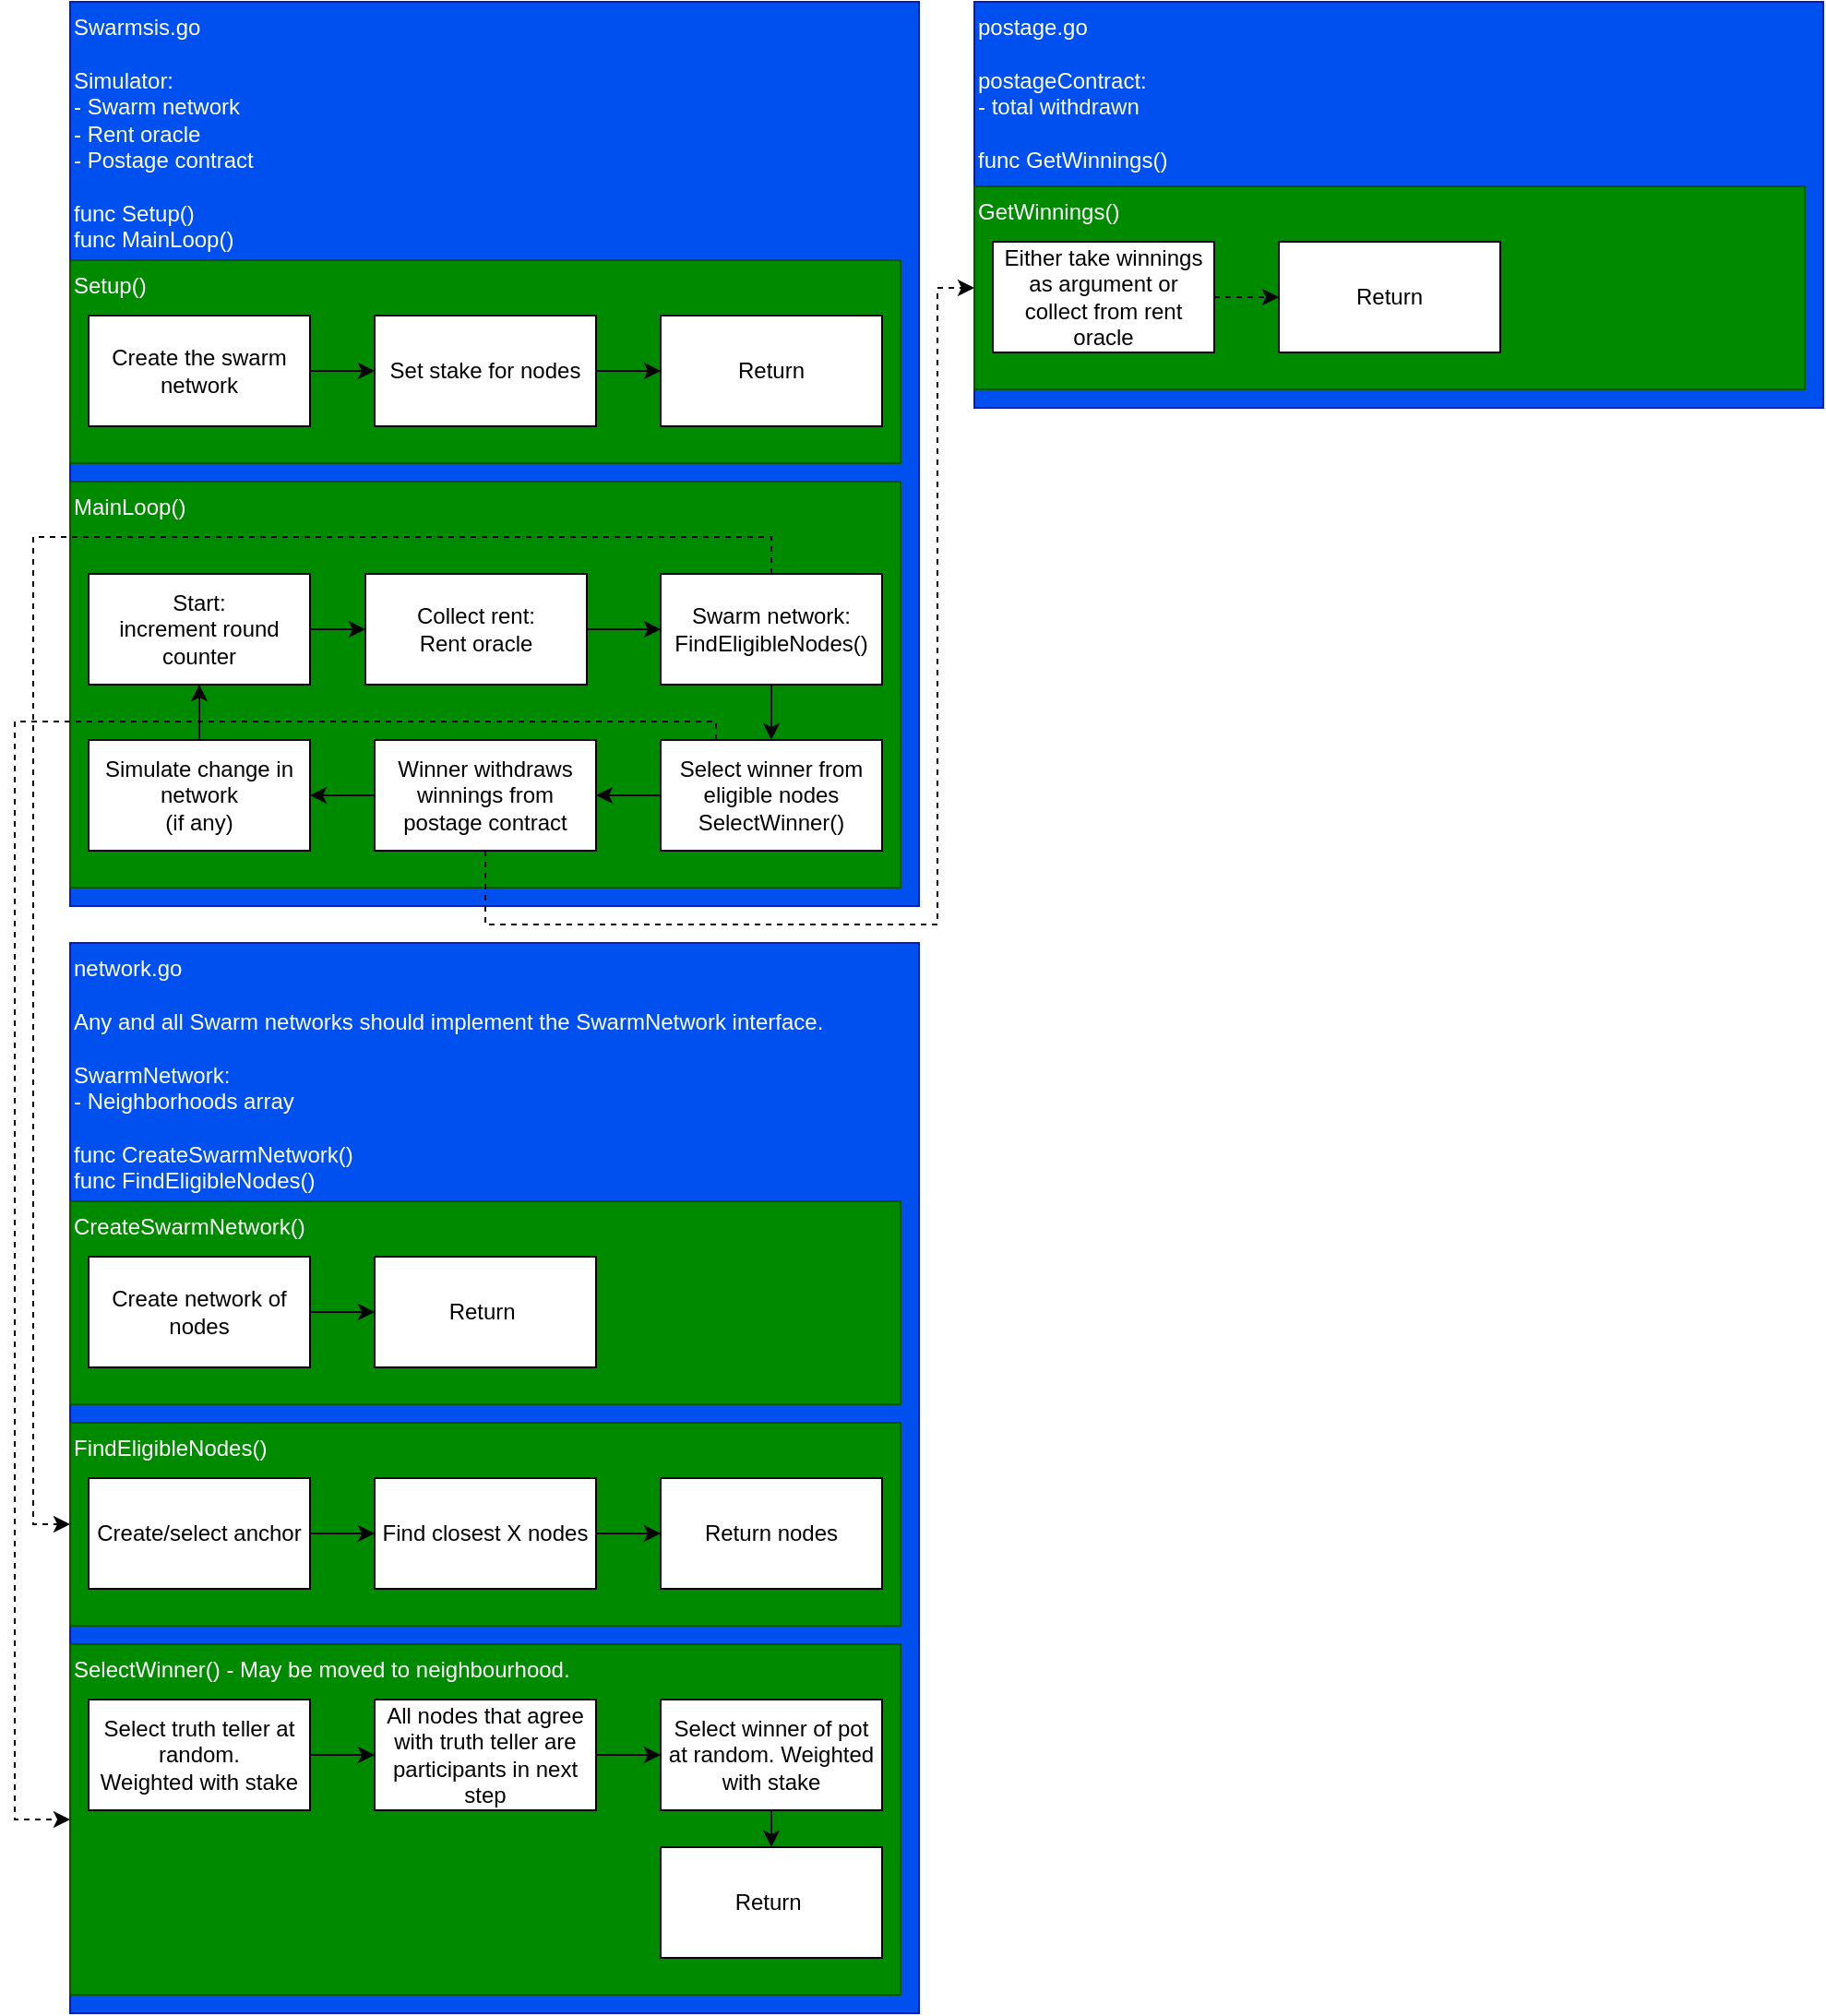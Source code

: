 <mxfile>
    <diagram name="Page-1" id="PCqSJft2M_E2PtgNGhh5">
        <mxGraphModel dx="2256" dy="925" grid="1" gridSize="10" guides="1" tooltips="1" connect="1" arrows="1" fold="1" page="0" pageScale="1" pageWidth="827" pageHeight="1169" math="0" shadow="0">
            <root>
                <mxCell id="0"/>
                <mxCell id="1" parent="0"/>
                <mxCell id="YvxtPsneD11ycbijbJrB-3" value="Swarmsis.go&lt;br&gt;&lt;br&gt;Simulator:&lt;br&gt;&lt;span style=&quot;&quot;&gt;&#9;&lt;/span&gt;- Swarm network&lt;br&gt;&lt;span style=&quot;&quot;&gt;&#9;&lt;/span&gt;- Rent oracle&lt;br&gt;- Postage contract&lt;br&gt;&lt;br&gt;func Setup()&lt;br style=&quot;border-color: var(--border-color);&quot;&gt;func MainLoop()" style="rounded=0;whiteSpace=wrap;html=1;align=left;verticalAlign=top;fillColor=#0050ef;strokeColor=#001DBC;fontColor=#ffffff;" parent="1" vertex="1">
                    <mxGeometry y="200" width="460" height="490" as="geometry"/>
                </mxCell>
                <mxCell id="YvxtPsneD11ycbijbJrB-6" value="MainLoop()&lt;br&gt;" style="rounded=0;whiteSpace=wrap;html=1;fillColor=#008a00;strokeColor=#005700;align=left;verticalAlign=top;fontColor=#ffffff;" parent="1" vertex="1">
                    <mxGeometry y="460" width="450" height="220" as="geometry"/>
                </mxCell>
                <mxCell id="YvxtPsneD11ycbijbJrB-39" style="edgeStyle=orthogonalEdgeStyle;rounded=0;orthogonalLoop=1;jettySize=auto;html=1;exitX=1;exitY=0.5;exitDx=0;exitDy=0;" parent="1" source="YvxtPsneD11ycbijbJrB-7" target="YvxtPsneD11ycbijbJrB-38" edge="1">
                    <mxGeometry relative="1" as="geometry"/>
                </mxCell>
                <mxCell id="YvxtPsneD11ycbijbJrB-7" value="Start:&lt;br&gt;increment round counter" style="rounded=0;whiteSpace=wrap;html=1;" parent="1" vertex="1">
                    <mxGeometry x="10" y="510" width="120" height="60" as="geometry"/>
                </mxCell>
                <mxCell id="YvxtPsneD11ycbijbJrB-8" value="Setup()" style="rounded=0;whiteSpace=wrap;html=1;fillColor=#008a00;strokeColor=#005700;align=left;verticalAlign=top;fontColor=#ffffff;" parent="1" vertex="1">
                    <mxGeometry y="340" width="450" height="110" as="geometry"/>
                </mxCell>
                <mxCell id="YvxtPsneD11ycbijbJrB-48" style="edgeStyle=orthogonalEdgeStyle;rounded=0;orthogonalLoop=1;jettySize=auto;html=1;exitX=1;exitY=0.5;exitDx=0;exitDy=0;" parent="1" source="YvxtPsneD11ycbijbJrB-9" target="YvxtPsneD11ycbijbJrB-47" edge="1">
                    <mxGeometry relative="1" as="geometry"/>
                </mxCell>
                <mxCell id="YvxtPsneD11ycbijbJrB-9" value="Create the swarm network" style="rounded=0;whiteSpace=wrap;html=1;" parent="1" vertex="1">
                    <mxGeometry x="10" y="370" width="120" height="60" as="geometry"/>
                </mxCell>
                <mxCell id="YvxtPsneD11ycbijbJrB-11" value="Return" style="rounded=0;whiteSpace=wrap;html=1;" parent="1" vertex="1">
                    <mxGeometry x="320" y="370" width="120" height="60" as="geometry"/>
                </mxCell>
                <mxCell id="YvxtPsneD11ycbijbJrB-41" style="edgeStyle=orthogonalEdgeStyle;rounded=0;orthogonalLoop=1;jettySize=auto;html=1;exitX=0.5;exitY=1;exitDx=0;exitDy=0;" parent="1" source="YvxtPsneD11ycbijbJrB-14" target="YvxtPsneD11ycbijbJrB-15" edge="1">
                    <mxGeometry relative="1" as="geometry"/>
                </mxCell>
                <mxCell id="YvxtPsneD11ycbijbJrB-14" value="Swarm network:&lt;br&gt;FindEligibleNodes()" style="rounded=0;whiteSpace=wrap;html=1;" parent="1" vertex="1">
                    <mxGeometry x="320" y="510" width="120" height="60" as="geometry"/>
                </mxCell>
                <mxCell id="YvxtPsneD11ycbijbJrB-32" style="edgeStyle=orthogonalEdgeStyle;rounded=0;orthogonalLoop=1;jettySize=auto;html=1;exitX=0;exitY=0.5;exitDx=0;exitDy=0;" parent="1" source="YvxtPsneD11ycbijbJrB-15" target="YvxtPsneD11ycbijbJrB-31" edge="1">
                    <mxGeometry relative="1" as="geometry"/>
                </mxCell>
                <mxCell id="YvxtPsneD11ycbijbJrB-15" value="Select winner from eligible nodes&lt;br&gt;SelectWinner()" style="rounded=0;whiteSpace=wrap;html=1;" parent="1" vertex="1">
                    <mxGeometry x="320" y="600" width="120" height="60" as="geometry"/>
                </mxCell>
                <mxCell id="YvxtPsneD11ycbijbJrB-18" value="network.go&lt;br&gt;&lt;br&gt;Any and all Swarm networks should implement the SwarmNetwork interface.&lt;br&gt;&lt;br&gt;SwarmNetwork:&lt;br&gt;- Neighborhoods array&lt;br&gt;&lt;br&gt;func CreateSwarmNetwork()&lt;br&gt;func FindEligibleNodes()" style="rounded=0;whiteSpace=wrap;html=1;fillColor=#0050ef;strokeColor=#001DBC;align=left;verticalAlign=top;fontColor=#ffffff;" parent="1" vertex="1">
                    <mxGeometry y="710" width="460" height="580" as="geometry"/>
                </mxCell>
                <mxCell id="YvxtPsneD11ycbijbJrB-19" value="CreateSwarmNetwork()" style="rounded=0;whiteSpace=wrap;html=1;fillColor=#008a00;strokeColor=#005700;align=left;verticalAlign=top;fontColor=#ffffff;" parent="1" vertex="1">
                    <mxGeometry y="850" width="450" height="110" as="geometry"/>
                </mxCell>
                <mxCell id="YvxtPsneD11ycbijbJrB-22" style="edgeStyle=orthogonalEdgeStyle;rounded=0;orthogonalLoop=1;jettySize=auto;html=1;exitX=1;exitY=0.5;exitDx=0;exitDy=0;" parent="1" source="YvxtPsneD11ycbijbJrB-20" target="YvxtPsneD11ycbijbJrB-21" edge="1">
                    <mxGeometry relative="1" as="geometry"/>
                </mxCell>
                <mxCell id="YvxtPsneD11ycbijbJrB-20" value="Create network of nodes" style="rounded=0;whiteSpace=wrap;html=1;" parent="1" vertex="1">
                    <mxGeometry x="10" y="880" width="120" height="60" as="geometry"/>
                </mxCell>
                <mxCell id="YvxtPsneD11ycbijbJrB-21" value="Return&amp;nbsp;" style="rounded=0;whiteSpace=wrap;html=1;" parent="1" vertex="1">
                    <mxGeometry x="165" y="880" width="120" height="60" as="geometry"/>
                </mxCell>
                <mxCell id="YvxtPsneD11ycbijbJrB-23" value="FindEligibleNodes()&lt;br&gt;" style="rounded=0;whiteSpace=wrap;html=1;fillColor=#008a00;strokeColor=#005700;align=left;verticalAlign=top;fontColor=#ffffff;" parent="1" vertex="1">
                    <mxGeometry y="970" width="450" height="110" as="geometry"/>
                </mxCell>
                <mxCell id="YvxtPsneD11ycbijbJrB-27" style="edgeStyle=orthogonalEdgeStyle;rounded=0;orthogonalLoop=1;jettySize=auto;html=1;exitX=1;exitY=0.5;exitDx=0;exitDy=0;" parent="1" source="YvxtPsneD11ycbijbJrB-24" target="YvxtPsneD11ycbijbJrB-25" edge="1">
                    <mxGeometry relative="1" as="geometry"/>
                </mxCell>
                <mxCell id="YvxtPsneD11ycbijbJrB-24" value="Create/select anchor" style="rounded=0;whiteSpace=wrap;html=1;" parent="1" vertex="1">
                    <mxGeometry x="10" y="1000" width="120" height="60" as="geometry"/>
                </mxCell>
                <mxCell id="YvxtPsneD11ycbijbJrB-28" style="edgeStyle=orthogonalEdgeStyle;rounded=0;orthogonalLoop=1;jettySize=auto;html=1;exitX=1;exitY=0.5;exitDx=0;exitDy=0;" parent="1" source="YvxtPsneD11ycbijbJrB-25" target="YvxtPsneD11ycbijbJrB-26" edge="1">
                    <mxGeometry relative="1" as="geometry"/>
                </mxCell>
                <mxCell id="YvxtPsneD11ycbijbJrB-25" value="Find closest X nodes" style="rounded=0;whiteSpace=wrap;html=1;" parent="1" vertex="1">
                    <mxGeometry x="165" y="1000" width="120" height="60" as="geometry"/>
                </mxCell>
                <mxCell id="YvxtPsneD11ycbijbJrB-26" value="Return nodes" style="rounded=0;whiteSpace=wrap;html=1;" parent="1" vertex="1">
                    <mxGeometry x="320" y="1000" width="120" height="60" as="geometry"/>
                </mxCell>
                <mxCell id="YvxtPsneD11ycbijbJrB-29" style="edgeStyle=orthogonalEdgeStyle;rounded=0;orthogonalLoop=1;jettySize=auto;html=1;exitX=0.5;exitY=0;exitDx=0;exitDy=0;dashed=1;entryX=0;entryY=0.5;entryDx=0;entryDy=0;" parent="1" source="YvxtPsneD11ycbijbJrB-14" target="YvxtPsneD11ycbijbJrB-23" edge="1">
                    <mxGeometry relative="1" as="geometry">
                        <mxPoint x="-40" y="1230" as="targetPoint"/>
                        <Array as="points">
                            <mxPoint x="380" y="490"/>
                            <mxPoint x="-20" y="490"/>
                            <mxPoint x="-20" y="1025"/>
                        </Array>
                    </mxGeometry>
                </mxCell>
                <mxCell id="YvxtPsneD11ycbijbJrB-34" style="edgeStyle=orthogonalEdgeStyle;rounded=0;orthogonalLoop=1;jettySize=auto;html=1;exitX=0;exitY=0.5;exitDx=0;exitDy=0;entryX=1;entryY=0.5;entryDx=0;entryDy=0;" parent="1" source="YvxtPsneD11ycbijbJrB-31" target="YvxtPsneD11ycbijbJrB-33" edge="1">
                    <mxGeometry relative="1" as="geometry"/>
                </mxCell>
                <mxCell id="YvxtPsneD11ycbijbJrB-58" style="edgeStyle=orthogonalEdgeStyle;rounded=0;orthogonalLoop=1;jettySize=auto;html=1;exitX=0.5;exitY=1;exitDx=0;exitDy=0;entryX=0;entryY=0.5;entryDx=0;entryDy=0;dashed=1;" parent="1" source="YvxtPsneD11ycbijbJrB-31" target="YvxtPsneD11ycbijbJrB-57" edge="1">
                    <mxGeometry relative="1" as="geometry">
                        <Array as="points">
                            <mxPoint x="225" y="700"/>
                            <mxPoint x="470" y="700"/>
                            <mxPoint x="470" y="355"/>
                        </Array>
                    </mxGeometry>
                </mxCell>
                <mxCell id="YvxtPsneD11ycbijbJrB-31" value="Winner withdraws winnings from postage contract" style="rounded=0;whiteSpace=wrap;html=1;" parent="1" vertex="1">
                    <mxGeometry x="165" y="600" width="120" height="60" as="geometry"/>
                </mxCell>
                <mxCell id="YvxtPsneD11ycbijbJrB-44" style="edgeStyle=orthogonalEdgeStyle;rounded=0;orthogonalLoop=1;jettySize=auto;html=1;exitX=0.5;exitY=0;exitDx=0;exitDy=0;" parent="1" source="YvxtPsneD11ycbijbJrB-33" target="YvxtPsneD11ycbijbJrB-7" edge="1">
                    <mxGeometry relative="1" as="geometry"/>
                </mxCell>
                <mxCell id="YvxtPsneD11ycbijbJrB-33" value="Simulate change in network&lt;br&gt;(if any)" style="rounded=0;whiteSpace=wrap;html=1;" parent="1" vertex="1">
                    <mxGeometry x="10" y="600" width="120" height="60" as="geometry"/>
                </mxCell>
                <mxCell id="YvxtPsneD11ycbijbJrB-40" style="edgeStyle=orthogonalEdgeStyle;rounded=0;orthogonalLoop=1;jettySize=auto;html=1;exitX=1;exitY=0.5;exitDx=0;exitDy=0;" parent="1" source="YvxtPsneD11ycbijbJrB-38" target="YvxtPsneD11ycbijbJrB-14" edge="1">
                    <mxGeometry relative="1" as="geometry"/>
                </mxCell>
                <mxCell id="YvxtPsneD11ycbijbJrB-38" value="Collect rent:&lt;br&gt;Rent oracle" style="rounded=0;whiteSpace=wrap;html=1;" parent="1" vertex="1">
                    <mxGeometry x="160" y="510" width="120" height="60" as="geometry"/>
                </mxCell>
                <mxCell id="YvxtPsneD11ycbijbJrB-45" value="SelectWinner() - May be moved to neighbourhood." style="rounded=0;whiteSpace=wrap;html=1;fillColor=#008a00;strokeColor=#005700;align=left;verticalAlign=top;fontColor=#ffffff;" parent="1" vertex="1">
                    <mxGeometry y="1090" width="450" height="190" as="geometry"/>
                </mxCell>
                <mxCell id="YvxtPsneD11ycbijbJrB-51" style="edgeStyle=orthogonalEdgeStyle;rounded=0;orthogonalLoop=1;jettySize=auto;html=1;exitX=1;exitY=0.5;exitDx=0;exitDy=0;" parent="1" source="YvxtPsneD11ycbijbJrB-46" target="YvxtPsneD11ycbijbJrB-50" edge="1">
                    <mxGeometry relative="1" as="geometry"/>
                </mxCell>
                <mxCell id="YvxtPsneD11ycbijbJrB-46" value="Select truth teller at random.&lt;br&gt;Weighted with stake" style="rounded=0;whiteSpace=wrap;html=1;" parent="1" vertex="1">
                    <mxGeometry x="10" y="1120" width="120" height="60" as="geometry"/>
                </mxCell>
                <mxCell id="YvxtPsneD11ycbijbJrB-49" style="edgeStyle=orthogonalEdgeStyle;rounded=0;orthogonalLoop=1;jettySize=auto;html=1;exitX=1;exitY=0.5;exitDx=0;exitDy=0;" parent="1" source="YvxtPsneD11ycbijbJrB-47" target="YvxtPsneD11ycbijbJrB-11" edge="1">
                    <mxGeometry relative="1" as="geometry"/>
                </mxCell>
                <mxCell id="YvxtPsneD11ycbijbJrB-47" value="Set stake for nodes" style="rounded=0;whiteSpace=wrap;html=1;" parent="1" vertex="1">
                    <mxGeometry x="165" y="370" width="120" height="60" as="geometry"/>
                </mxCell>
                <mxCell id="YvxtPsneD11ycbijbJrB-53" style="edgeStyle=orthogonalEdgeStyle;rounded=0;orthogonalLoop=1;jettySize=auto;html=1;exitX=1;exitY=0.5;exitDx=0;exitDy=0;entryX=0;entryY=0.5;entryDx=0;entryDy=0;" parent="1" source="YvxtPsneD11ycbijbJrB-50" target="YvxtPsneD11ycbijbJrB-52" edge="1">
                    <mxGeometry relative="1" as="geometry"/>
                </mxCell>
                <mxCell id="YvxtPsneD11ycbijbJrB-50" value="All nodes that agree with truth teller are participants in next step" style="rounded=0;whiteSpace=wrap;html=1;" parent="1" vertex="1">
                    <mxGeometry x="165" y="1120" width="120" height="60" as="geometry"/>
                </mxCell>
                <mxCell id="YvxtPsneD11ycbijbJrB-55" style="edgeStyle=orthogonalEdgeStyle;rounded=0;orthogonalLoop=1;jettySize=auto;html=1;exitX=0.5;exitY=1;exitDx=0;exitDy=0;" parent="1" source="YvxtPsneD11ycbijbJrB-52" target="YvxtPsneD11ycbijbJrB-54" edge="1">
                    <mxGeometry relative="1" as="geometry"/>
                </mxCell>
                <mxCell id="YvxtPsneD11ycbijbJrB-52" value="Select winner of pot at random. Weighted with stake" style="rounded=0;whiteSpace=wrap;html=1;" parent="1" vertex="1">
                    <mxGeometry x="320" y="1120" width="120" height="60" as="geometry"/>
                </mxCell>
                <mxCell id="YvxtPsneD11ycbijbJrB-54" value="Return&amp;nbsp;" style="rounded=0;whiteSpace=wrap;html=1;" parent="1" vertex="1">
                    <mxGeometry x="320" y="1200" width="120" height="60" as="geometry"/>
                </mxCell>
                <mxCell id="YvxtPsneD11ycbijbJrB-56" value="postage.go&lt;br&gt;&lt;br&gt;postageContract:&lt;br&gt;- total withdrawn&lt;br&gt;&lt;br&gt;func GetWinnings()" style="rounded=0;whiteSpace=wrap;html=1;fillColor=#0050ef;strokeColor=#001DBC;align=left;verticalAlign=top;fontColor=#ffffff;" parent="1" vertex="1">
                    <mxGeometry x="490" y="200" width="460" height="220" as="geometry"/>
                </mxCell>
                <mxCell id="YvxtPsneD11ycbijbJrB-57" value="GetWinnings()" style="rounded=0;whiteSpace=wrap;html=1;fillColor=#008a00;strokeColor=#005700;align=left;verticalAlign=top;fontColor=#ffffff;" parent="1" vertex="1">
                    <mxGeometry x="490" y="300" width="450" height="110" as="geometry"/>
                </mxCell>
                <mxCell id="YvxtPsneD11ycbijbJrB-59" style="edgeStyle=orthogonalEdgeStyle;rounded=0;orthogonalLoop=1;jettySize=auto;html=1;exitX=0.25;exitY=0;exitDx=0;exitDy=0;entryX=0;entryY=0.5;entryDx=0;entryDy=0;dashed=1;" parent="1" source="YvxtPsneD11ycbijbJrB-15" target="YvxtPsneD11ycbijbJrB-45" edge="1">
                    <mxGeometry relative="1" as="geometry">
                        <Array as="points">
                            <mxPoint x="350" y="590"/>
                            <mxPoint x="-30" y="590"/>
                            <mxPoint x="-30" y="1185"/>
                        </Array>
                    </mxGeometry>
                </mxCell>
                <mxCell id="YvxtPsneD11ycbijbJrB-62" style="edgeStyle=orthogonalEdgeStyle;rounded=0;orthogonalLoop=1;jettySize=auto;html=1;exitX=1;exitY=0.5;exitDx=0;exitDy=0;entryX=0;entryY=0.5;entryDx=0;entryDy=0;dashed=1;" parent="1" source="YvxtPsneD11ycbijbJrB-60" target="YvxtPsneD11ycbijbJrB-61" edge="1">
                    <mxGeometry relative="1" as="geometry"/>
                </mxCell>
                <mxCell id="YvxtPsneD11ycbijbJrB-60" value="Either take winnings as argument or collect from rent oracle" style="rounded=0;whiteSpace=wrap;html=1;" parent="1" vertex="1">
                    <mxGeometry x="500" y="330" width="120" height="60" as="geometry"/>
                </mxCell>
                <mxCell id="YvxtPsneD11ycbijbJrB-61" value="Return" style="rounded=0;whiteSpace=wrap;html=1;" parent="1" vertex="1">
                    <mxGeometry x="655" y="330" width="120" height="60" as="geometry"/>
                </mxCell>
            </root>
        </mxGraphModel>
    </diagram>
</mxfile>